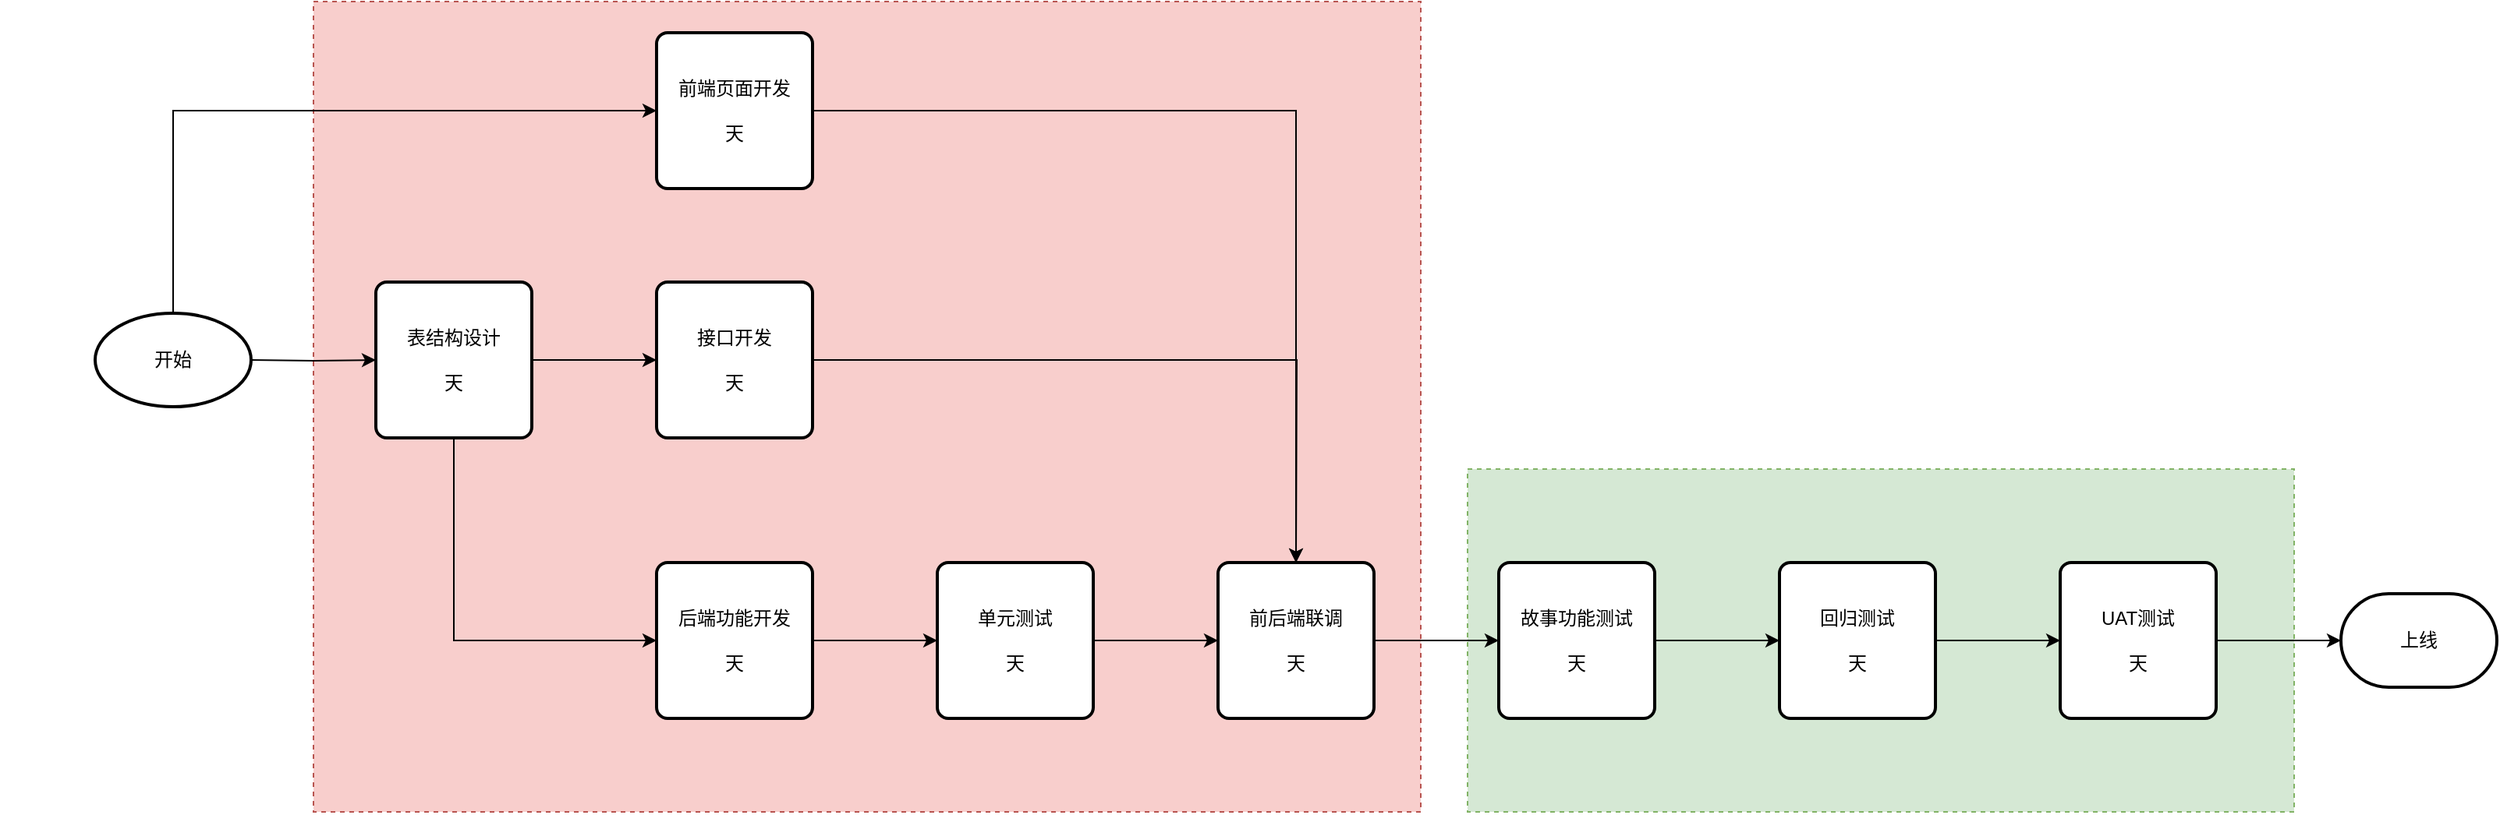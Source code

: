 <mxfile version="12.7.2" type="github" pages="6">
  <diagram id="vi_ECuAuSyeIwbxBarB6" name="图像中台模板">
    <mxGraphModel dx="1328" dy="568" grid="1" gridSize="10" guides="1" tooltips="1" connect="1" arrows="1" fold="1" page="1" pageScale="1" pageWidth="850" pageHeight="1100" math="0" shadow="0">
      <root>
        <mxCell id="0" />
        <mxCell id="1" parent="0" />
        <mxCell id="mSEuSrlhZHySXVAviKyT-46" value="" style="rounded=0;whiteSpace=wrap;html=1;dashed=1;fillColor=#d5e8d4;strokeColor=#82b366;" parent="1" vertex="1">
          <mxGeometry x="990" y="540" width="530" height="220" as="geometry" />
        </mxCell>
        <mxCell id="mSEuSrlhZHySXVAviKyT-45" value="" style="rounded=0;whiteSpace=wrap;html=1;dashed=1;fillColor=#f8cecc;strokeColor=#b85450;" parent="1" vertex="1">
          <mxGeometry x="250" y="240" width="710" height="520" as="geometry" />
        </mxCell>
        <mxCell id="mSEuSrlhZHySXVAviKyT-9" value="" style="edgeStyle=orthogonalEdgeStyle;rounded=0;orthogonalLoop=1;jettySize=auto;html=1;" parent="1" target="mSEuSrlhZHySXVAviKyT-8" edge="1">
          <mxGeometry relative="1" as="geometry">
            <mxPoint x="210" y="470" as="sourcePoint" />
          </mxGeometry>
        </mxCell>
        <mxCell id="mSEuSrlhZHySXVAviKyT-16" value="" style="edgeStyle=orthogonalEdgeStyle;rounded=0;orthogonalLoop=1;jettySize=auto;html=1;entryX=0;entryY=0.5;entryDx=0;entryDy=0;" parent="1" target="mSEuSrlhZHySXVAviKyT-14" edge="1">
          <mxGeometry relative="1" as="geometry">
            <mxPoint x="160" y="440" as="sourcePoint" />
            <mxPoint x="160" y="360" as="targetPoint" />
            <Array as="points">
              <mxPoint x="160" y="310" />
            </Array>
          </mxGeometry>
        </mxCell>
        <mxCell id="mSEuSrlhZHySXVAviKyT-11" value="" style="edgeStyle=orthogonalEdgeStyle;rounded=0;orthogonalLoop=1;jettySize=auto;html=1;" parent="1" source="mSEuSrlhZHySXVAviKyT-8" target="mSEuSrlhZHySXVAviKyT-10" edge="1">
          <mxGeometry relative="1" as="geometry" />
        </mxCell>
        <mxCell id="mSEuSrlhZHySXVAviKyT-20" value="" style="edgeStyle=orthogonalEdgeStyle;rounded=0;orthogonalLoop=1;jettySize=auto;html=1;entryX=0;entryY=0.5;entryDx=0;entryDy=0;" parent="1" source="mSEuSrlhZHySXVAviKyT-8" target="mSEuSrlhZHySXVAviKyT-17" edge="1">
          <mxGeometry relative="1" as="geometry">
            <mxPoint x="340" y="600" as="targetPoint" />
            <Array as="points">
              <mxPoint x="340" y="650" />
            </Array>
          </mxGeometry>
        </mxCell>
        <mxCell id="mSEuSrlhZHySXVAviKyT-8" value="表结构设计&lt;br&gt;&lt;br&gt;天" style="rounded=1;whiteSpace=wrap;html=1;absoluteArcSize=1;arcSize=14;strokeWidth=2;" parent="1" vertex="1">
          <mxGeometry x="290" y="420" width="100" height="100" as="geometry" />
        </mxCell>
        <mxCell id="mSEuSrlhZHySXVAviKyT-28" value="" style="edgeStyle=orthogonalEdgeStyle;rounded=0;orthogonalLoop=1;jettySize=auto;html=1;" parent="1" source="mSEuSrlhZHySXVAviKyT-10" edge="1">
          <mxGeometry relative="1" as="geometry">
            <mxPoint x="880" y="600" as="targetPoint" />
          </mxGeometry>
        </mxCell>
        <mxCell id="mSEuSrlhZHySXVAviKyT-10" value="接口开发&lt;br&gt;&lt;br&gt;天" style="rounded=1;whiteSpace=wrap;html=1;absoluteArcSize=1;arcSize=14;strokeWidth=2;" parent="1" vertex="1">
          <mxGeometry x="470" y="420" width="100" height="100" as="geometry" />
        </mxCell>
        <mxCell id="mSEuSrlhZHySXVAviKyT-22" value="" style="edgeStyle=orthogonalEdgeStyle;rounded=0;orthogonalLoop=1;jettySize=auto;html=1;" parent="1" source="mSEuSrlhZHySXVAviKyT-17" target="mSEuSrlhZHySXVAviKyT-21" edge="1">
          <mxGeometry relative="1" as="geometry" />
        </mxCell>
        <mxCell id="mSEuSrlhZHySXVAviKyT-17" value="后端功能开发&lt;br&gt;&lt;br&gt;天" style="rounded=1;whiteSpace=wrap;html=1;absoluteArcSize=1;arcSize=14;strokeWidth=2;" parent="1" vertex="1">
          <mxGeometry x="470" y="600" width="100" height="100" as="geometry" />
        </mxCell>
        <mxCell id="mSEuSrlhZHySXVAviKyT-24" value="" style="edgeStyle=orthogonalEdgeStyle;rounded=0;orthogonalLoop=1;jettySize=auto;html=1;" parent="1" source="mSEuSrlhZHySXVAviKyT-21" target="mSEuSrlhZHySXVAviKyT-23" edge="1">
          <mxGeometry relative="1" as="geometry" />
        </mxCell>
        <mxCell id="mSEuSrlhZHySXVAviKyT-21" value="单元测试&lt;br&gt;&lt;br&gt;天" style="rounded=1;whiteSpace=wrap;html=1;absoluteArcSize=1;arcSize=14;strokeWidth=2;" parent="1" vertex="1">
          <mxGeometry x="650" y="600" width="100" height="100" as="geometry" />
        </mxCell>
        <mxCell id="mSEuSrlhZHySXVAviKyT-32" value="" style="edgeStyle=orthogonalEdgeStyle;rounded=0;orthogonalLoop=1;jettySize=auto;html=1;" parent="1" source="mSEuSrlhZHySXVAviKyT-23" target="mSEuSrlhZHySXVAviKyT-31" edge="1">
          <mxGeometry relative="1" as="geometry" />
        </mxCell>
        <mxCell id="mSEuSrlhZHySXVAviKyT-23" value="前后端联调&lt;br&gt;&lt;br&gt;天" style="rounded=1;whiteSpace=wrap;html=1;absoluteArcSize=1;arcSize=14;strokeWidth=2;" parent="1" vertex="1">
          <mxGeometry x="830" y="600" width="100" height="100" as="geometry" />
        </mxCell>
        <mxCell id="mSEuSrlhZHySXVAviKyT-34" value="" style="edgeStyle=orthogonalEdgeStyle;rounded=0;orthogonalLoop=1;jettySize=auto;html=1;" parent="1" source="mSEuSrlhZHySXVAviKyT-31" target="mSEuSrlhZHySXVAviKyT-33" edge="1">
          <mxGeometry relative="1" as="geometry" />
        </mxCell>
        <mxCell id="mSEuSrlhZHySXVAviKyT-31" value="故事功能测试&lt;br&gt;&lt;br&gt;天" style="rounded=1;whiteSpace=wrap;html=1;absoluteArcSize=1;arcSize=14;strokeWidth=2;" parent="1" vertex="1">
          <mxGeometry x="1010" y="600" width="100" height="100" as="geometry" />
        </mxCell>
        <mxCell id="mSEuSrlhZHySXVAviKyT-36" value="" style="edgeStyle=orthogonalEdgeStyle;rounded=0;orthogonalLoop=1;jettySize=auto;html=1;" parent="1" source="mSEuSrlhZHySXVAviKyT-33" target="mSEuSrlhZHySXVAviKyT-35" edge="1">
          <mxGeometry relative="1" as="geometry" />
        </mxCell>
        <mxCell id="mSEuSrlhZHySXVAviKyT-33" value="回归测试&lt;br&gt;&lt;br&gt;天" style="rounded=1;whiteSpace=wrap;html=1;absoluteArcSize=1;arcSize=14;strokeWidth=2;" parent="1" vertex="1">
          <mxGeometry x="1190" y="600" width="100" height="100" as="geometry" />
        </mxCell>
        <mxCell id="mSEuSrlhZHySXVAviKyT-38" value="" style="edgeStyle=orthogonalEdgeStyle;rounded=0;orthogonalLoop=1;jettySize=auto;html=1;" parent="1" source="mSEuSrlhZHySXVAviKyT-35" edge="1">
          <mxGeometry relative="1" as="geometry">
            <mxPoint x="1550" y="650" as="targetPoint" />
          </mxGeometry>
        </mxCell>
        <mxCell id="mSEuSrlhZHySXVAviKyT-35" value="UAT测试&lt;br&gt;&lt;br&gt;天" style="rounded=1;whiteSpace=wrap;html=1;absoluteArcSize=1;arcSize=14;strokeWidth=2;" parent="1" vertex="1">
          <mxGeometry x="1370" y="600" width="100" height="100" as="geometry" />
        </mxCell>
        <mxCell id="mSEuSrlhZHySXVAviKyT-30" value="" style="edgeStyle=orthogonalEdgeStyle;rounded=0;orthogonalLoop=1;jettySize=auto;html=1;entryX=0.5;entryY=0;entryDx=0;entryDy=0;" parent="1" source="mSEuSrlhZHySXVAviKyT-14" target="mSEuSrlhZHySXVAviKyT-23" edge="1">
          <mxGeometry relative="1" as="geometry">
            <mxPoint x="470" y="310" as="targetPoint" />
          </mxGeometry>
        </mxCell>
        <mxCell id="mSEuSrlhZHySXVAviKyT-14" value="前端页面开发&lt;br&gt;&lt;br&gt;天" style="rounded=1;whiteSpace=wrap;html=1;absoluteArcSize=1;arcSize=14;strokeWidth=2;" parent="1" vertex="1">
          <mxGeometry x="470" y="260" width="100" height="100" as="geometry" />
        </mxCell>
        <mxCell id="mSEuSrlhZHySXVAviKyT-40" value="上线" style="strokeWidth=2;html=1;shape=mxgraph.flowchart.terminator;whiteSpace=wrap;" parent="1" vertex="1">
          <mxGeometry x="1550" y="620" width="100" height="60" as="geometry" />
        </mxCell>
        <mxCell id="mSEuSrlhZHySXVAviKyT-41" value="" style="strokeWidth=2;html=1;shape=mxgraph.flowchart.start_1;whiteSpace=wrap;opacity=0;" parent="1" vertex="1">
          <mxGeometry x="110" y="440" width="100" height="60" as="geometry" />
        </mxCell>
        <mxCell id="mSEuSrlhZHySXVAviKyT-42" value="" style="strokeWidth=2;html=1;shape=mxgraph.flowchart.start_1;whiteSpace=wrap;opacity=0;" parent="1" vertex="1">
          <mxGeometry x="50" y="700" width="100" height="60" as="geometry" />
        </mxCell>
        <mxCell id="mSEuSrlhZHySXVAviKyT-44" value="开始" style="strokeWidth=2;html=1;shape=mxgraph.flowchart.start_1;whiteSpace=wrap;" parent="1" vertex="1">
          <mxGeometry x="110" y="440" width="100" height="60" as="geometry" />
        </mxCell>
      </root>
    </mxGraphModel>
  </diagram>
  <diagram name="图像中台S8-关键路径" id="uw1MnFV3_wU8nCQIJe8Z">
    
    <mxGraphModel dx="1365" dy="568" grid="1" gridSize="10" guides="1" tooltips="1" connect="1" arrows="1" fold="1" page="1" pageScale="1" pageWidth="850" pageHeight="1100" math="0" shadow="0">
      
      <root>
        
        <mxCell id="7rw-223DVK3YXrerc9ex-0" />
        
        <mxCell id="7rw-223DVK3YXrerc9ex-1" parent="7rw-223DVK3YXrerc9ex-0" />
        
        <mxCell id="9tAzf9OihTmDscc2uQjQ-3" value="" style="rounded=0;whiteSpace=wrap;html=1;" vertex="1" parent="7rw-223DVK3YXrerc9ex-1">
          
          <mxGeometry x="280" y="1110" width="560" height="230" as="geometry" />
          
        </mxCell>
        
        <mxCell id="9tAzf9OihTmDscc2uQjQ-2" value="" style="rounded=0;whiteSpace=wrap;html=1;" vertex="1" parent="7rw-223DVK3YXrerc9ex-1">
          
          <mxGeometry x="995" y="1110" width="485" height="160" as="geometry" />
          
        </mxCell>
        
        <mxCell id="7rw-223DVK3YXrerc9ex-2" value="" style="rounded=0;whiteSpace=wrap;html=1;dashed=1;fillColor=#d5e8d4;strokeColor=#82b366;" vertex="1" parent="7rw-223DVK3YXrerc9ex-1">
          
          <mxGeometry x="990" y="360" width="550" height="330" as="geometry" />
          
        </mxCell>
        
        <mxCell id="7rw-223DVK3YXrerc9ex-3" value="" style="rounded=0;whiteSpace=wrap;html=1;dashed=1;fillColor=#f8cecc;strokeColor=#b85450;" vertex="1" parent="7rw-223DVK3YXrerc9ex-1">
          
          <mxGeometry x="290" y="270" width="650" height="450" as="geometry" />
          
        </mxCell>
        
        <mxCell id="7rw-223DVK3YXrerc9ex-4" value="" style="edgeStyle=orthogonalEdgeStyle;rounded=0;orthogonalLoop=1;jettySize=auto;html=1;" edge="1" parent="7rw-223DVK3YXrerc9ex-1" target="7rw-223DVK3YXrerc9ex-12">
          
          <mxGeometry relative="1" as="geometry">
            
            <mxPoint x="210" y="470" as="sourcePoint" />
            
            <mxPoint x="300" y="470" as="targetPoint" />
            
          </mxGeometry>
          
        </mxCell>
        
        <mxCell id="7rw-223DVK3YXrerc9ex-5" value="" style="edgeStyle=orthogonalEdgeStyle;rounded=0;orthogonalLoop=1;jettySize=auto;html=1;entryX=0;entryY=0.5;entryDx=0;entryDy=0;" edge="1" parent="7rw-223DVK3YXrerc9ex-1" target="7rw-223DVK3YXrerc9ex-24">
          
          <mxGeometry relative="1" as="geometry">
            
            <mxPoint x="160" y="440" as="sourcePoint" />
            
            <mxPoint x="160" y="360" as="targetPoint" />
            
            <Array as="points">
              
              <mxPoint x="160" y="330" />
              
            </Array>
            
          </mxGeometry>
          
        </mxCell>
        
        <mxCell id="7rw-223DVK3YXrerc9ex-12" value="后端接口功能开发&lt;br&gt;建军&lt;br&gt;&lt;br&gt;8.5 天" style="rounded=1;whiteSpace=wrap;html=1;absoluteArcSize=1;arcSize=14;strokeWidth=2;" vertex="1" parent="7rw-223DVK3YXrerc9ex-1">
          
          <mxGeometry x="430" y="420" width="140" height="100" as="geometry" />
          
        </mxCell>
        
        <mxCell id="7rw-223DVK3YXrerc9ex-13" value="" style="edgeStyle=orthogonalEdgeStyle;rounded=0;orthogonalLoop=1;jettySize=auto;html=1;exitX=1;exitY=0.5;exitDx=0;exitDy=0;" edge="1" parent="7rw-223DVK3YXrerc9ex-1" source="7rw-223DVK3YXrerc9ex-12" target="7rw-223DVK3YXrerc9ex-16">
          
          <mxGeometry relative="1" as="geometry">
            
            <mxPoint x="750" y="650" as="sourcePoint" />
            
          </mxGeometry>
          
        </mxCell>
        
        <mxCell id="7rw-223DVK3YXrerc9ex-15" value="" style="edgeStyle=orthogonalEdgeStyle;rounded=0;orthogonalLoop=1;jettySize=auto;html=1;" edge="1" parent="7rw-223DVK3YXrerc9ex-1" source="7rw-223DVK3YXrerc9ex-16" target="7rw-223DVK3YXrerc9ex-18">
          
          <mxGeometry relative="1" as="geometry" />
          
        </mxCell>
        
        <mxCell id="7rw-223DVK3YXrerc9ex-16" value="前后端联调&lt;br&gt;&lt;br&gt;1 天" style="rounded=1;whiteSpace=wrap;html=1;absoluteArcSize=1;arcSize=14;strokeWidth=2;" vertex="1" parent="7rw-223DVK3YXrerc9ex-1">
          
          <mxGeometry x="750" y="420" width="100" height="100" as="geometry" />
          
        </mxCell>
        
        <mxCell id="9tAzf9OihTmDscc2uQjQ-10" value="" style="edgeStyle=orthogonalEdgeStyle;rounded=0;orthogonalLoop=1;jettySize=auto;html=1;" edge="1" parent="7rw-223DVK3YXrerc9ex-1" source="7rw-223DVK3YXrerc9ex-18" target="9tAzf9OihTmDscc2uQjQ-9">
          
          <mxGeometry relative="1" as="geometry" />
          
        </mxCell>
        
        <mxCell id="7rw-223DVK3YXrerc9ex-18" value="最后一个故事功能测试&lt;br&gt;&lt;br&gt;1 天" style="rounded=1;whiteSpace=wrap;html=1;absoluteArcSize=1;arcSize=14;strokeWidth=2;" vertex="1" parent="7rw-223DVK3YXrerc9ex-1">
          
          <mxGeometry x="1030" y="420" width="100" height="100" as="geometry" />
          
        </mxCell>
        
        <mxCell id="9tAzf9OihTmDscc2uQjQ-14" value="" style="edgeStyle=orthogonalEdgeStyle;rounded=0;orthogonalLoop=1;jettySize=auto;html=1;" edge="1" parent="7rw-223DVK3YXrerc9ex-1" source="9tAzf9OihTmDscc2uQjQ-9">
          
          <mxGeometry relative="1" as="geometry">
            
            <mxPoint x="1390" y="470" as="targetPoint" />
            
          </mxGeometry>
          
        </mxCell>
        
        <mxCell id="9tAzf9OihTmDscc2uQjQ-9" value="回归 测试&lt;br&gt;2 天" style="rounded=1;whiteSpace=wrap;html=1;absoluteArcSize=1;arcSize=14;strokeWidth=2;" vertex="1" parent="7rw-223DVK3YXrerc9ex-1">
          
          <mxGeometry x="1210" y="420" width="100" height="100" as="geometry" />
          
        </mxCell>
        
        <mxCell id="7rw-223DVK3YXrerc9ex-20" value="全量回归测试（S8）&lt;br&gt;&lt;br&gt;5 天" style="rounded=1;whiteSpace=wrap;html=1;absoluteArcSize=1;arcSize=14;strokeWidth=2;" vertex="1" parent="7rw-223DVK3YXrerc9ex-1">
          
          <mxGeometry x="1570" y="530" width="100" height="100" as="geometry" />
          
        </mxCell>
        
        <mxCell id="7rw-223DVK3YXrerc9ex-23" value="" style="edgeStyle=orthogonalEdgeStyle;rounded=0;orthogonalLoop=1;jettySize=auto;html=1;entryX=0.5;entryY=0;entryDx=0;entryDy=0;" edge="1" parent="7rw-223DVK3YXrerc9ex-1" source="7rw-223DVK3YXrerc9ex-24" target="7rw-223DVK3YXrerc9ex-16">
          
          <mxGeometry relative="1" as="geometry">
            
            <mxPoint x="470" y="310" as="targetPoint" />
            
          </mxGeometry>
          
        </mxCell>
        
        <mxCell id="7rw-223DVK3YXrerc9ex-24" value="前端页面开发&lt;br&gt;永洁&lt;br&gt;&lt;br&gt;7 天" style="rounded=1;whiteSpace=wrap;html=1;absoluteArcSize=1;arcSize=14;strokeWidth=2;" vertex="1" parent="7rw-223DVK3YXrerc9ex-1">
          
          <mxGeometry x="420" y="280" width="150" height="100" as="geometry" />
          
        </mxCell>
        
        <mxCell id="7rw-223DVK3YXrerc9ex-25" value="S8上线&lt;br&gt;01/08&amp;nbsp;" style="strokeWidth=2;html=1;shape=mxgraph.flowchart.terminator;whiteSpace=wrap;" vertex="1" parent="7rw-223DVK3YXrerc9ex-1">
          
          <mxGeometry x="1570" y="440" width="100" height="60" as="geometry" />
          
        </mxCell>
        
        <mxCell id="7rw-223DVK3YXrerc9ex-26" value="" style="strokeWidth=2;html=1;shape=mxgraph.flowchart.start_1;whiteSpace=wrap;opacity=0;" vertex="1" parent="7rw-223DVK3YXrerc9ex-1">
          
          <mxGeometry x="110" y="440" width="100" height="60" as="geometry" />
          
        </mxCell>
        
        <mxCell id="7rw-223DVK3YXrerc9ex-27" value="" style="strokeWidth=2;html=1;shape=mxgraph.flowchart.start_1;whiteSpace=wrap;opacity=0;" vertex="1" parent="7rw-223DVK3YXrerc9ex-1">
          
          <mxGeometry x="50" y="700" width="100" height="60" as="geometry" />
          
        </mxCell>
        
        <mxCell id="7rw-223DVK3YXrerc9ex-28" value="开始" style="strokeWidth=2;html=1;shape=mxgraph.flowchart.start_1;whiteSpace=wrap;" vertex="1" parent="7rw-223DVK3YXrerc9ex-1">
          
          <mxGeometry x="110" y="440" width="100" height="60" as="geometry" />
          
        </mxCell>
        
        <mxCell id="UI6YtR78x3rQ6e3N98uO-0" value="性能测试&lt;br&gt;&lt;br&gt;这一次先不需要" style="rounded=1;whiteSpace=wrap;html=1;absoluteArcSize=1;arcSize=14;strokeWidth=2;" vertex="1" parent="7rw-223DVK3YXrerc9ex-1">
          
          <mxGeometry x="1360" y="1440" width="100" height="100" as="geometry" />
          
        </mxCell>
        
        <mxCell id="UI6YtR78x3rQ6e3N98uO-2" value="安全测试&lt;br&gt;&lt;br&gt;定期" style="rounded=1;whiteSpace=wrap;html=1;absoluteArcSize=1;arcSize=14;strokeWidth=2;" vertex="1" parent="7rw-223DVK3YXrerc9ex-1">
          
          <mxGeometry x="1350" y="1300" width="100" height="100" as="geometry" />
          
        </mxCell>
        
        <mxCell id="UI6YtR78x3rQ6e3N98uO-6" value="单元测试&lt;br&gt;&lt;br&gt;1.5 天" style="rounded=1;whiteSpace=wrap;html=1;absoluteArcSize=1;arcSize=14;strokeWidth=2;" vertex="1" parent="7rw-223DVK3YXrerc9ex-1">
          
          <mxGeometry x="1030" y="550" width="100" height="100" as="geometry" />
          
        </mxCell>
        
        <mxCell id="UI6YtR78x3rQ6e3N98uO-7" value="接口管理&lt;br&gt;建军&lt;br&gt;&lt;br&gt;4 天" style="rounded=1;whiteSpace=wrap;html=1;absoluteArcSize=1;arcSize=14;strokeWidth=2;" vertex="1" parent="7rw-223DVK3YXrerc9ex-1">
          
          <mxGeometry x="330" y="1190" width="120" height="100" as="geometry" />
          
        </mxCell>
        
        <mxCell id="UI6YtR78x3rQ6e3N98uO-10" value="人工审核无法匹配SKU&lt;br&gt;建军&lt;br&gt;&lt;br&gt;1.5 天" style="rounded=1;whiteSpace=wrap;html=1;absoluteArcSize=1;arcSize=14;strokeWidth=2;" vertex="1" parent="7rw-223DVK3YXrerc9ex-1">
          
          <mxGeometry x="490" y="1190" width="140" height="100" as="geometry" />
          
        </mxCell>
        
        <mxCell id="UI6YtR78x3rQ6e3N98uO-11" value="异常照片查看和权限&lt;br&gt;建军&lt;br&gt;&lt;br&gt;3 天" style="rounded=1;whiteSpace=wrap;html=1;absoluteArcSize=1;arcSize=14;strokeWidth=2;" vertex="1" parent="7rw-223DVK3YXrerc9ex-1">
          
          <mxGeometry x="670" y="1190" width="120" height="100" as="geometry" />
          
        </mxCell>
        
        <mxCell id="9tAzf9OihTmDscc2uQjQ-0" value="页面回归测试，范围&lt;br&gt;&lt;br&gt;每次都要人工审核，结果列表，批量导出&lt;br&gt;这一次的回归：创建竞品，侧边栏" style="rounded=1;whiteSpace=wrap;html=1;absoluteArcSize=1;arcSize=14;strokeWidth=2;" vertex="1" parent="7rw-223DVK3YXrerc9ex-1">
          
          <mxGeometry x="1020" y="1150" width="255" height="100" as="geometry" />
          
        </mxCell>
        
        <mxCell id="9tAzf9OihTmDscc2uQjQ-1" value="接口回归测试，范围&lt;br&gt;&lt;br&gt;大数据湖输出接口（已有3个，新增2个）&lt;br&gt;品览三合一&lt;br&gt;&lt;br&gt;接口字段，code码" style="rounded=1;whiteSpace=wrap;html=1;absoluteArcSize=1;arcSize=14;strokeWidth=2;" vertex="1" parent="7rw-223DVK3YXrerc9ex-1">
          
          <mxGeometry x="1020" y="1300" width="260" height="100" as="geometry" />
          
        </mxCell>
        
        <mxCell id="9tAzf9OihTmDscc2uQjQ-4" value="回归测试" style="text;html=1;strokeColor=none;fillColor=none;align=center;verticalAlign=middle;whiteSpace=wrap;rounded=0;" vertex="1" parent="7rw-223DVK3YXrerc9ex-1">
          
          <mxGeometry x="1010" y="1120" width="80" height="20" as="geometry" />
          
        </mxCell>
        
        <mxCell id="9tAzf9OihTmDscc2uQjQ-5" value="开发" style="text;html=1;strokeColor=none;fillColor=none;align=center;verticalAlign=middle;whiteSpace=wrap;rounded=0;" vertex="1" parent="7rw-223DVK3YXrerc9ex-1">
          
          <mxGeometry x="288" y="1130" width="80" height="20" as="geometry" />
          
        </mxCell>
        
        <mxCell id="9tAzf9OihTmDscc2uQjQ-6" value="数据测试，场景&lt;br&gt;&lt;br&gt;本品主数据，竞品主数据&lt;br&gt;有SKU，无SKU&lt;br&gt;品览三合一返回值&lt;br&gt;批量导出SKU（尤其），生动化" style="rounded=1;whiteSpace=wrap;html=1;absoluteArcSize=1;arcSize=14;strokeWidth=2;" vertex="1" parent="7rw-223DVK3YXrerc9ex-1">
          
          <mxGeometry x="1030" y="1420" width="270" height="110" as="geometry" />
          
        </mxCell>
        
        <mxCell id="9tAzf9OihTmDscc2uQjQ-15" value="" style="edgeStyle=orthogonalEdgeStyle;rounded=0;orthogonalLoop=1;jettySize=auto;html=1;" edge="1" parent="7rw-223DVK3YXrerc9ex-1" source="9tAzf9OihTmDscc2uQjQ-12" target="7rw-223DVK3YXrerc9ex-25">
          
          <mxGeometry relative="1" as="geometry" />
          
        </mxCell>
        
        <mxCell id="9tAzf9OihTmDscc2uQjQ-12" value="UAT 测试&lt;br&gt;测试，产品，业务&lt;br&gt;3 天" style="rounded=1;whiteSpace=wrap;html=1;absoluteArcSize=1;arcSize=14;strokeWidth=2;" vertex="1" parent="7rw-223DVK3YXrerc9ex-1">
          
          <mxGeometry x="1370" y="420" width="130" height="100" as="geometry" />
          
        </mxCell>
        
      </root>
      
    </mxGraphModel>
    
  </diagram>
  <diagram name="Copy of 图像中台S8-关键路径" id="TBVHi4z6zHGornp1RZuq">
    
    <mxGraphModel dx="1408" dy="748" grid="1" gridSize="10" guides="1" tooltips="1" connect="1" arrows="1" fold="1" page="1" pageScale="1" pageWidth="850" pageHeight="1100" math="0" shadow="0">
      
      <root>
        
        <mxCell id="4BLYjrkcPoJAttSHQsbW-0" />
        
        <mxCell id="4BLYjrkcPoJAttSHQsbW-1" parent="4BLYjrkcPoJAttSHQsbW-0" />
        
        <mxCell id="4BLYjrkcPoJAttSHQsbW-2" value="" style="rounded=0;whiteSpace=wrap;html=1;" parent="4BLYjrkcPoJAttSHQsbW-1" vertex="1">
          
          <mxGeometry x="320" y="770" width="560" height="230" as="geometry" />
          
        </mxCell>
        
        <mxCell id="4BLYjrkcPoJAttSHQsbW-3" value="" style="rounded=0;whiteSpace=wrap;html=1;" parent="4BLYjrkcPoJAttSHQsbW-1" vertex="1">
          
          <mxGeometry x="1035" y="770" width="485" height="160" as="geometry" />
          
        </mxCell>
        
        <mxCell id="4BLYjrkcPoJAttSHQsbW-4" value="" style="rounded=0;whiteSpace=wrap;html=1;dashed=1;fillColor=#d5e8d4;strokeColor=#82b366;" parent="4BLYjrkcPoJAttSHQsbW-1" vertex="1">
          
          <mxGeometry x="860" y="380" width="540" height="320" as="geometry" />
          
        </mxCell>
        
        <mxCell id="4BLYjrkcPoJAttSHQsbW-5" value="" style="rounded=0;whiteSpace=wrap;html=1;dashed=1;fillColor=#f8cecc;strokeColor=#b85450;" parent="4BLYjrkcPoJAttSHQsbW-1" vertex="1">
          
          <mxGeometry x="320" y="380" width="490" height="320" as="geometry" />
          
        </mxCell>
        
        <mxCell id="4BLYjrkcPoJAttSHQsbW-6" value="" style="edgeStyle=orthogonalEdgeStyle;rounded=0;orthogonalLoop=1;jettySize=auto;html=1;" parent="4BLYjrkcPoJAttSHQsbW-1" target="4BLYjrkcPoJAttSHQsbW-8" edge="1">
          
          <mxGeometry relative="1" as="geometry">
            
            <mxPoint x="210" y="470" as="sourcePoint" />
            
            <mxPoint x="300" y="470" as="targetPoint" />
            
          </mxGeometry>
          
        </mxCell>
        
        <mxCell id="4BLYjrkcPoJAttSHQsbW-7" value="" style="edgeStyle=orthogonalEdgeStyle;rounded=0;orthogonalLoop=1;jettySize=auto;html=1;entryX=0;entryY=0.5;entryDx=0;entryDy=0;exitX=1;exitY=0.5;exitDx=0;exitDy=0;exitPerimeter=0;" parent="4BLYjrkcPoJAttSHQsbW-1" source="4BLYjrkcPoJAttSHQsbW-22" target="4BLYjrkcPoJAttSHQsbW-18" edge="1">
          
          <mxGeometry relative="1" as="geometry">
            
            <mxPoint x="160" y="440" as="sourcePoint" />
            
            <mxPoint x="160" y="360" as="targetPoint" />
            
            <Array as="points">
              
              <mxPoint x="370" y="470" />
              
              <mxPoint x="370" y="610" />
              
            </Array>
            
          </mxGeometry>
          
        </mxCell>
        
        <mxCell id="4BLYjrkcPoJAttSHQsbW-8" value="后端接口功能开发&lt;br&gt;建军&lt;br&gt;&lt;br&gt;12 天" style="rounded=1;whiteSpace=wrap;html=1;absoluteArcSize=1;arcSize=14;strokeWidth=2;" parent="4BLYjrkcPoJAttSHQsbW-1" vertex="1">
          
          <mxGeometry x="430" y="420" width="140" height="100" as="geometry" />
          
        </mxCell>
        
        <mxCell id="4BLYjrkcPoJAttSHQsbW-9" value="" style="edgeStyle=orthogonalEdgeStyle;rounded=0;orthogonalLoop=1;jettySize=auto;html=1;exitX=1;exitY=0.5;exitDx=0;exitDy=0;" parent="4BLYjrkcPoJAttSHQsbW-1" source="4BLYjrkcPoJAttSHQsbW-8" target="4BLYjrkcPoJAttSHQsbW-11" edge="1">
          
          <mxGeometry relative="1" as="geometry">
            
            <mxPoint x="750" y="650" as="sourcePoint" />
            
          </mxGeometry>
          
        </mxCell>
        
        <mxCell id="4BLYjrkcPoJAttSHQsbW-10" value="" style="edgeStyle=orthogonalEdgeStyle;rounded=0;orthogonalLoop=1;jettySize=auto;html=1;" parent="4BLYjrkcPoJAttSHQsbW-1" source="4BLYjrkcPoJAttSHQsbW-11" target="4BLYjrkcPoJAttSHQsbW-13" edge="1">
          
          <mxGeometry relative="1" as="geometry" />
          
        </mxCell>
        
        <mxCell id="4BLYjrkcPoJAttSHQsbW-11" value="前后端联调&lt;br&gt;&lt;br&gt;2 天" style="rounded=1;whiteSpace=wrap;html=1;absoluteArcSize=1;arcSize=14;strokeWidth=2;" parent="4BLYjrkcPoJAttSHQsbW-1" vertex="1">
          
          <mxGeometry x="680" y="420" width="100" height="100" as="geometry" />
          
        </mxCell>
        
        <mxCell id="4BLYjrkcPoJAttSHQsbW-12" value="" style="edgeStyle=orthogonalEdgeStyle;rounded=0;orthogonalLoop=1;jettySize=auto;html=1;" parent="4BLYjrkcPoJAttSHQsbW-1" source="4BLYjrkcPoJAttSHQsbW-13" target="4BLYjrkcPoJAttSHQsbW-15" edge="1">
          
          <mxGeometry relative="1" as="geometry" />
          
        </mxCell>
        
        <mxCell id="4BLYjrkcPoJAttSHQsbW-13" value="最后一个故事功能测试&lt;br&gt;&lt;br&gt;1 天" style="rounded=1;whiteSpace=wrap;html=1;absoluteArcSize=1;arcSize=14;strokeWidth=2;" parent="4BLYjrkcPoJAttSHQsbW-1" vertex="1">
          
          <mxGeometry x="900" y="420" width="100" height="100" as="geometry" />
          
        </mxCell>
        
        <mxCell id="4BLYjrkcPoJAttSHQsbW-14" value="" style="edgeStyle=orthogonalEdgeStyle;rounded=0;orthogonalLoop=1;jettySize=auto;html=1;" parent="4BLYjrkcPoJAttSHQsbW-1" source="4BLYjrkcPoJAttSHQsbW-15" edge="1">
          
          <mxGeometry relative="1" as="geometry">
            
            <mxPoint x="1260" y="470" as="targetPoint" />
            
          </mxGeometry>
          
        </mxCell>
        
        <mxCell id="4BLYjrkcPoJAttSHQsbW-15" value="S8集成测试&lt;br&gt;3 天" style="rounded=1;whiteSpace=wrap;html=1;absoluteArcSize=1;arcSize=14;strokeWidth=2;" parent="4BLYjrkcPoJAttSHQsbW-1" vertex="1">
          
          <mxGeometry x="1080" y="420" width="100" height="100" as="geometry" />
          
        </mxCell>
        
        <mxCell id="4BLYjrkcPoJAttSHQsbW-16" value="全量回归测试（S8）&lt;br&gt;&lt;br&gt;5 天" style="rounded=1;whiteSpace=wrap;html=1;absoluteArcSize=1;arcSize=14;strokeWidth=2;" parent="4BLYjrkcPoJAttSHQsbW-1" vertex="1">
          
          <mxGeometry x="1580" y="730" width="100" height="100" as="geometry" />
          
        </mxCell>
        
        <mxCell id="4BLYjrkcPoJAttSHQsbW-17" value="" style="edgeStyle=orthogonalEdgeStyle;rounded=0;orthogonalLoop=1;jettySize=auto;html=1;entryX=0;entryY=0.5;entryDx=0;entryDy=0;" parent="4BLYjrkcPoJAttSHQsbW-1" source="4BLYjrkcPoJAttSHQsbW-18" target="4BLYjrkcPoJAttSHQsbW-11" edge="1">
          
          <mxGeometry relative="1" as="geometry">
            
            <mxPoint x="470" y="310" as="targetPoint" />
            
            <Array as="points">
              
              <mxPoint x="620" y="610" />
              
              <mxPoint x="620" y="470" />
              
            </Array>
            
          </mxGeometry>
          
        </mxCell>
        
        <mxCell id="4BLYjrkcPoJAttSHQsbW-18" value="前端页面开发&lt;br&gt;永洁&lt;br&gt;&lt;br&gt;11.5 天" style="rounded=1;whiteSpace=wrap;html=1;absoluteArcSize=1;arcSize=14;strokeWidth=2;" parent="4BLYjrkcPoJAttSHQsbW-1" vertex="1">
          
          <mxGeometry x="425" y="560" width="150" height="100" as="geometry" />
          
        </mxCell>
        
        <mxCell id="4BLYjrkcPoJAttSHQsbW-19" value="S8上线&lt;br&gt;01/15&amp;nbsp;" style="strokeWidth=2;html=1;shape=mxgraph.flowchart.terminator;whiteSpace=wrap;" parent="4BLYjrkcPoJAttSHQsbW-1" vertex="1">
          
          <mxGeometry x="1430" y="440" width="100" height="60" as="geometry" />
          
        </mxCell>
        
        <mxCell id="4BLYjrkcPoJAttSHQsbW-20" value="" style="strokeWidth=2;html=1;shape=mxgraph.flowchart.start_1;whiteSpace=wrap;opacity=0;" parent="4BLYjrkcPoJAttSHQsbW-1" vertex="1">
          
          <mxGeometry x="150" y="440" width="100" height="60" as="geometry" />
          
        </mxCell>
        
        <mxCell id="4BLYjrkcPoJAttSHQsbW-21" value="" style="strokeWidth=2;html=1;shape=mxgraph.flowchart.start_1;whiteSpace=wrap;opacity=0;" parent="4BLYjrkcPoJAttSHQsbW-1" vertex="1">
          
          <mxGeometry x="50" y="700" width="100" height="60" as="geometry" />
          
        </mxCell>
        
        <mxCell id="4BLYjrkcPoJAttSHQsbW-22" value="开始" style="strokeWidth=2;html=1;shape=mxgraph.flowchart.start_1;whiteSpace=wrap;" parent="4BLYjrkcPoJAttSHQsbW-1" vertex="1">
          
          <mxGeometry x="200" y="440" width="100" height="60" as="geometry" />
          
        </mxCell>
        
        <mxCell id="4BLYjrkcPoJAttSHQsbW-23" value="性能测试&lt;br&gt;&lt;br&gt;这一次先不需要" style="rounded=1;whiteSpace=wrap;html=1;absoluteArcSize=1;arcSize=14;strokeWidth=2;" parent="4BLYjrkcPoJAttSHQsbW-1" vertex="1">
          
          <mxGeometry x="1400" y="1100" width="100" height="100" as="geometry" />
          
        </mxCell>
        
        <mxCell id="4BLYjrkcPoJAttSHQsbW-24" value="安全测试&lt;br&gt;&lt;br&gt;定期" style="rounded=1;whiteSpace=wrap;html=1;absoluteArcSize=1;arcSize=14;strokeWidth=2;" parent="4BLYjrkcPoJAttSHQsbW-1" vertex="1">
          
          <mxGeometry x="1390" y="960" width="100" height="100" as="geometry" />
          
        </mxCell>
        
        <mxCell id="4BLYjrkcPoJAttSHQsbW-25" value="单元测试&lt;br&gt;&lt;br&gt;1.5 天" style="rounded=1;whiteSpace=wrap;html=1;absoluteArcSize=1;arcSize=14;strokeWidth=2;" parent="4BLYjrkcPoJAttSHQsbW-1" vertex="1">
          
          <mxGeometry x="900" y="550" width="100" height="100" as="geometry" />
          
        </mxCell>
        
        <mxCell id="4BLYjrkcPoJAttSHQsbW-26" value="接口管理&lt;br&gt;建军&lt;br&gt;&lt;br&gt;4 天" style="rounded=1;whiteSpace=wrap;html=1;absoluteArcSize=1;arcSize=14;strokeWidth=2;" parent="4BLYjrkcPoJAttSHQsbW-1" vertex="1">
          
          <mxGeometry x="370" y="850" width="120" height="100" as="geometry" />
          
        </mxCell>
        
        <mxCell id="4BLYjrkcPoJAttSHQsbW-27" value="人工审核无法匹配SKU&lt;br&gt;建军&lt;br&gt;&lt;br&gt;1.5 天" style="rounded=1;whiteSpace=wrap;html=1;absoluteArcSize=1;arcSize=14;strokeWidth=2;" parent="4BLYjrkcPoJAttSHQsbW-1" vertex="1">
          
          <mxGeometry x="530" y="850" width="140" height="100" as="geometry" />
          
        </mxCell>
        
        <mxCell id="4BLYjrkcPoJAttSHQsbW-28" value="异常照片查看和权限&lt;br&gt;建军&lt;br&gt;&lt;br&gt;3 天" style="rounded=1;whiteSpace=wrap;html=1;absoluteArcSize=1;arcSize=14;strokeWidth=2;" parent="4BLYjrkcPoJAttSHQsbW-1" vertex="1">
          
          <mxGeometry x="710" y="850" width="120" height="100" as="geometry" />
          
        </mxCell>
        
        <mxCell id="4BLYjrkcPoJAttSHQsbW-29" value="S8集成测试范围&lt;br&gt;&lt;br&gt;人工审核（详情，列表）&lt;br&gt;结果（详情，列表）&lt;br&gt;批量导出&lt;br&gt;创建竞品，侧边栏&lt;br&gt;登陆&lt;br&gt;技术报表&lt;br&gt;接口开关" style="rounded=1;whiteSpace=wrap;html=1;absoluteArcSize=1;arcSize=14;strokeWidth=2;" parent="4BLYjrkcPoJAttSHQsbW-1" vertex="1">
          
          <mxGeometry x="1045" y="540" width="180" height="140" as="geometry" />
          
        </mxCell>
        
        <mxCell id="4BLYjrkcPoJAttSHQsbW-30" value="接口回归测试，范围&lt;br&gt;&lt;br&gt;大数据湖输出接口（已有3个，新增2个）&lt;br&gt;品览三合一&lt;br&gt;&lt;br&gt;接口字段，code码" style="rounded=1;whiteSpace=wrap;html=1;absoluteArcSize=1;arcSize=14;strokeWidth=2;" parent="4BLYjrkcPoJAttSHQsbW-1" vertex="1">
          
          <mxGeometry x="1060" y="960" width="260" height="100" as="geometry" />
          
        </mxCell>
        
        <mxCell id="4BLYjrkcPoJAttSHQsbW-31" value="回归测试" style="text;html=1;strokeColor=none;fillColor=none;align=center;verticalAlign=middle;whiteSpace=wrap;rounded=0;" parent="4BLYjrkcPoJAttSHQsbW-1" vertex="1">
          
          <mxGeometry x="1050" y="780" width="80" height="20" as="geometry" />
          
        </mxCell>
        
        <mxCell id="4BLYjrkcPoJAttSHQsbW-32" value="开发" style="text;html=1;strokeColor=none;fillColor=none;align=center;verticalAlign=middle;whiteSpace=wrap;rounded=0;" parent="4BLYjrkcPoJAttSHQsbW-1" vertex="1">
          
          <mxGeometry x="328" y="790" width="80" height="20" as="geometry" />
          
        </mxCell>
        
        <mxCell id="4BLYjrkcPoJAttSHQsbW-33" value="数据测试，场景&lt;br&gt;&lt;br&gt;本品主数据，竞品主数据&lt;br&gt;有SKU，无SKU&lt;br&gt;品览三合一返回值&lt;br&gt;批量导出SKU（尤其），生动化" style="rounded=1;whiteSpace=wrap;html=1;absoluteArcSize=1;arcSize=14;strokeWidth=2;" parent="4BLYjrkcPoJAttSHQsbW-1" vertex="1">
          
          <mxGeometry x="1070" y="1080" width="270" height="110" as="geometry" />
          
        </mxCell>
        
        <mxCell id="4BLYjrkcPoJAttSHQsbW-34" value="" style="edgeStyle=orthogonalEdgeStyle;rounded=0;orthogonalLoop=1;jettySize=auto;html=1;" parent="4BLYjrkcPoJAttSHQsbW-1" source="4BLYjrkcPoJAttSHQsbW-35" target="4BLYjrkcPoJAttSHQsbW-19" edge="1">
          
          <mxGeometry relative="1" as="geometry" />
          
        </mxCell>
        
        <mxCell id="4BLYjrkcPoJAttSHQsbW-35" value="UAT 测试&lt;br&gt;测试，产品，业务&lt;br&gt;3 天" style="rounded=1;whiteSpace=wrap;html=1;absoluteArcSize=1;arcSize=14;strokeWidth=2;" parent="4BLYjrkcPoJAttSHQsbW-1" vertex="1">
          
          <mxGeometry x="1240" y="420" width="130" height="100" as="geometry" />
          
        </mxCell>
        
        <mxCell id="BQqNFSNedZ1BPkakPyhP-0" value="Text" style="text;html=1;align=center;verticalAlign=middle;resizable=0;points=[];;autosize=1;" parent="4BLYjrkcPoJAttSHQsbW-1" vertex="1">
          
          <mxGeometry x="1193" y="297" width="40" height="20" as="geometry" />
          
        </mxCell>
        
      </root>
      
    </mxGraphModel>
    
  </diagram>
  <diagram name="图像中台S9-关键路径" id="IHmy6K09v-xSO7LyzWqX">
    
    <mxGraphModel dx="1088" dy="568" grid="1" gridSize="10" guides="1" tooltips="1" connect="1" arrows="1" fold="1" page="1" pageScale="1" pageWidth="850" pageHeight="1100" math="0" shadow="0">
      
      <root>
        
        <mxCell id="Nh8YSCy4u_y62_jqUAly-0" />
        
        <mxCell id="Nh8YSCy4u_y62_jqUAly-1" parent="Nh8YSCy4u_y62_jqUAly-0" />
        
        <mxCell id="Nh8YSCy4u_y62_jqUAly-4" value="" style="rounded=0;whiteSpace=wrap;html=1;dashed=1;fillColor=#d5e8d4;strokeColor=#82b366;" parent="Nh8YSCy4u_y62_jqUAly-1" vertex="1">
          
          <mxGeometry x="860" y="380" width="540" height="320" as="geometry" />
          
        </mxCell>
        
        <mxCell id="Nh8YSCy4u_y62_jqUAly-5" value="" style="rounded=0;whiteSpace=wrap;html=1;dashed=1;fillColor=#f8cecc;strokeColor=#b85450;" parent="Nh8YSCy4u_y62_jqUAly-1" vertex="1">
          
          <mxGeometry x="320" y="380" width="490" height="460" as="geometry" />
          
        </mxCell>
        
        <mxCell id="Nh8YSCy4u_y62_jqUAly-6" value="" style="edgeStyle=orthogonalEdgeStyle;rounded=0;orthogonalLoop=1;jettySize=auto;html=1;" parent="Nh8YSCy4u_y62_jqUAly-1" target="Nh8YSCy4u_y62_jqUAly-8" edge="1">
          
          <mxGeometry relative="1" as="geometry">
            
            <mxPoint x="210" y="470" as="sourcePoint" />
            
            <mxPoint x="300" y="470" as="targetPoint" />
            
          </mxGeometry>
          
        </mxCell>
        
        <mxCell id="Nh8YSCy4u_y62_jqUAly-7" value="" style="edgeStyle=orthogonalEdgeStyle;rounded=0;orthogonalLoop=1;jettySize=auto;html=1;entryX=0;entryY=0.5;entryDx=0;entryDy=0;exitX=1;exitY=0.5;exitDx=0;exitDy=0;exitPerimeter=0;" parent="Nh8YSCy4u_y62_jqUAly-1" source="Nh8YSCy4u_y62_jqUAly-22" target="Nh8YSCy4u_y62_jqUAly-18" edge="1">
          
          <mxGeometry relative="1" as="geometry">
            
            <mxPoint x="160" y="440" as="sourcePoint" />
            
            <mxPoint x="160" y="360" as="targetPoint" />
            
            <Array as="points">
              
              <mxPoint x="370" y="470" />
              
              <mxPoint x="370" y="610" />
              
            </Array>
            
          </mxGeometry>
          
        </mxCell>
        
        <mxCell id="Nh8YSCy4u_y62_jqUAly-8" value="后端开发&lt;br&gt;&lt;br&gt;5.5 天" style="rounded=1;whiteSpace=wrap;html=1;absoluteArcSize=1;arcSize=14;strokeWidth=2;" parent="Nh8YSCy4u_y62_jqUAly-1" vertex="1">
          
          <mxGeometry x="430" y="420" width="140" height="100" as="geometry" />
          
        </mxCell>
        
        <mxCell id="Nh8YSCy4u_y62_jqUAly-9" value="" style="edgeStyle=orthogonalEdgeStyle;rounded=0;orthogonalLoop=1;jettySize=auto;html=1;exitX=1;exitY=0.5;exitDx=0;exitDy=0;" parent="Nh8YSCy4u_y62_jqUAly-1" source="Nh8YSCy4u_y62_jqUAly-8" target="Nh8YSCy4u_y62_jqUAly-11" edge="1">
          
          <mxGeometry relative="1" as="geometry">
            
            <mxPoint x="750" y="650" as="sourcePoint" />
            
          </mxGeometry>
          
        </mxCell>
        
        <mxCell id="Nh8YSCy4u_y62_jqUAly-10" value="" style="edgeStyle=orthogonalEdgeStyle;rounded=0;orthogonalLoop=1;jettySize=auto;html=1;" parent="Nh8YSCy4u_y62_jqUAly-1" source="Nh8YSCy4u_y62_jqUAly-11" target="Nh8YSCy4u_y62_jqUAly-13" edge="1">
          
          <mxGeometry relative="1" as="geometry" />
          
        </mxCell>
        
        <mxCell id="Nh8YSCy4u_y62_jqUAly-11" value="前后端联调&lt;br&gt;&lt;br&gt;1 天" style="rounded=1;whiteSpace=wrap;html=1;absoluteArcSize=1;arcSize=14;strokeWidth=2;" parent="Nh8YSCy4u_y62_jqUAly-1" vertex="1">
          
          <mxGeometry x="680" y="420" width="100" height="100" as="geometry" />
          
        </mxCell>
        
        <mxCell id="Nh8YSCy4u_y62_jqUAly-12" value="" style="edgeStyle=orthogonalEdgeStyle;rounded=0;orthogonalLoop=1;jettySize=auto;html=1;" parent="Nh8YSCy4u_y62_jqUAly-1" source="Nh8YSCy4u_y62_jqUAly-13" target="Nh8YSCy4u_y62_jqUAly-15" edge="1">
          
          <mxGeometry relative="1" as="geometry" />
          
        </mxCell>
        
        <mxCell id="Nh8YSCy4u_y62_jqUAly-13" value="最后一个故事功能测试&lt;br&gt;&lt;br&gt;1 天" style="rounded=1;whiteSpace=wrap;html=1;absoluteArcSize=1;arcSize=14;strokeWidth=2;" parent="Nh8YSCy4u_y62_jqUAly-1" vertex="1">
          
          <mxGeometry x="900" y="420" width="100" height="100" as="geometry" />
          
        </mxCell>
        
        <mxCell id="Nh8YSCy4u_y62_jqUAly-14" value="" style="edgeStyle=orthogonalEdgeStyle;rounded=0;orthogonalLoop=1;jettySize=auto;html=1;" parent="Nh8YSCy4u_y62_jqUAly-1" source="Nh8YSCy4u_y62_jqUAly-15" edge="1">
          
          <mxGeometry relative="1" as="geometry">
            
            <mxPoint x="1260" y="470" as="targetPoint" />
            
          </mxGeometry>
          
        </mxCell>
        
        <mxCell id="Nh8YSCy4u_y62_jqUAly-15" value="S8集成测试&lt;br&gt;1 天" style="rounded=1;whiteSpace=wrap;html=1;absoluteArcSize=1;arcSize=14;strokeWidth=2;" parent="Nh8YSCy4u_y62_jqUAly-1" vertex="1">
          
          <mxGeometry x="1080" y="420" width="100" height="100" as="geometry" />
          
        </mxCell>
        
        <mxCell id="Nh8YSCy4u_y62_jqUAly-17" value="" style="edgeStyle=orthogonalEdgeStyle;rounded=0;orthogonalLoop=1;jettySize=auto;html=1;entryX=0;entryY=0.5;entryDx=0;entryDy=0;" parent="Nh8YSCy4u_y62_jqUAly-1" source="Nh8YSCy4u_y62_jqUAly-18" target="Nh8YSCy4u_y62_jqUAly-11" edge="1">
          
          <mxGeometry relative="1" as="geometry">
            
            <mxPoint x="470" y="310" as="targetPoint" />
            
            <Array as="points">
              
              <mxPoint x="620" y="610" />
              
              <mxPoint x="620" y="470" />
              
            </Array>
            
          </mxGeometry>
          
        </mxCell>
        
        <mxCell id="Nh8YSCy4u_y62_jqUAly-18" value="前端开发&lt;br&gt;5 天" style="rounded=1;whiteSpace=wrap;html=1;absoluteArcSize=1;arcSize=14;strokeWidth=2;" parent="Nh8YSCy4u_y62_jqUAly-1" vertex="1">
          
          <mxGeometry x="425" y="560" width="150" height="100" as="geometry" />
          
        </mxCell>
        
        <mxCell id="Nh8YSCy4u_y62_jqUAly-19" value="S9上线&lt;br&gt;02/12&amp;nbsp;" style="strokeWidth=2;html=1;shape=mxgraph.flowchart.terminator;whiteSpace=wrap;" parent="Nh8YSCy4u_y62_jqUAly-1" vertex="1">
          
          <mxGeometry x="1430" y="440" width="100" height="60" as="geometry" />
          
        </mxCell>
        
        <mxCell id="Nh8YSCy4u_y62_jqUAly-20" value="" style="strokeWidth=2;html=1;shape=mxgraph.flowchart.start_1;whiteSpace=wrap;opacity=0;" parent="Nh8YSCy4u_y62_jqUAly-1" vertex="1">
          
          <mxGeometry x="150" y="440" width="100" height="60" as="geometry" />
          
        </mxCell>
        
        <mxCell id="Nh8YSCy4u_y62_jqUAly-21" value="" style="strokeWidth=2;html=1;shape=mxgraph.flowchart.start_1;whiteSpace=wrap;opacity=0;" parent="Nh8YSCy4u_y62_jqUAly-1" vertex="1">
          
          <mxGeometry x="50" y="700" width="100" height="60" as="geometry" />
          
        </mxCell>
        
        <mxCell id="Nh8YSCy4u_y62_jqUAly-39" value="" style="edgeStyle=orthogonalEdgeStyle;rounded=0;orthogonalLoop=1;jettySize=auto;html=1;entryX=0;entryY=0.5;entryDx=0;entryDy=0;" parent="Nh8YSCy4u_y62_jqUAly-1" source="Nh8YSCy4u_y62_jqUAly-22" target="Nh8YSCy4u_y62_jqUAly-37" edge="1">
          
          <mxGeometry relative="1" as="geometry">
            
            <mxPoint x="250" y="580" as="targetPoint" />
            
            <Array as="points">
              
              <mxPoint x="370" y="470" />
              
              <mxPoint x="370" y="750" />
              
            </Array>
            
          </mxGeometry>
          
        </mxCell>
        
        <mxCell id="Nh8YSCy4u_y62_jqUAly-22" value="开始" style="strokeWidth=2;html=1;shape=mxgraph.flowchart.start_1;whiteSpace=wrap;" parent="Nh8YSCy4u_y62_jqUAly-1" vertex="1">
          
          <mxGeometry x="200" y="440" width="100" height="60" as="geometry" />
          
        </mxCell>
        
        <mxCell id="Nh8YSCy4u_y62_jqUAly-29" value="S9集成测试范围&lt;br&gt;&lt;br&gt;人工审核（详情，列表）&lt;br&gt;结果（详情，列表）&lt;br&gt;批量导出&lt;br&gt;本品管理，竞品管理" style="rounded=1;whiteSpace=wrap;html=1;absoluteArcSize=1;arcSize=14;strokeWidth=2;" parent="Nh8YSCy4u_y62_jqUAly-1" vertex="1">
          
          <mxGeometry x="1045" y="540" width="180" height="140" as="geometry" />
          
        </mxCell>
        
        <mxCell id="Nh8YSCy4u_y62_jqUAly-34" value="" style="edgeStyle=orthogonalEdgeStyle;rounded=0;orthogonalLoop=1;jettySize=auto;html=1;" parent="Nh8YSCy4u_y62_jqUAly-1" source="Nh8YSCy4u_y62_jqUAly-35" target="Nh8YSCy4u_y62_jqUAly-19" edge="1">
          
          <mxGeometry relative="1" as="geometry" />
          
        </mxCell>
        
        <mxCell id="Nh8YSCy4u_y62_jqUAly-35" value="UAT 测试&lt;br&gt;测试，产品&lt;br&gt;1 天" style="rounded=1;whiteSpace=wrap;html=1;absoluteArcSize=1;arcSize=14;strokeWidth=2;" parent="Nh8YSCy4u_y62_jqUAly-1" vertex="1">
          
          <mxGeometry x="1240" y="420" width="130" height="100" as="geometry" />
          
        </mxCell>
        
        <mxCell id="Nh8YSCy4u_y62_jqUAly-37" value="前端调研&lt;br&gt;&lt;br&gt;4 天" style="rounded=1;whiteSpace=wrap;html=1;absoluteArcSize=1;arcSize=14;strokeWidth=2;" parent="Nh8YSCy4u_y62_jqUAly-1" vertex="1">
          
          <mxGeometry x="425" y="700" width="150" height="100" as="geometry" />
          
        </mxCell>
        
      </root>
      
    </mxGraphModel>
    
  </diagram>
  <diagram name="图像中台S10-关键路径" id="ZOVvXyg_6TlabxcKM8Xw">
    <mxGraphModel dx="458" dy="592" grid="1" gridSize="10" guides="1" tooltips="1" connect="1" arrows="1" fold="1" page="1" pageScale="1" pageWidth="850" pageHeight="1100" math="0" shadow="0">
      <root>
        <mxCell id="ViEyEU2S0G6ttFKjN_TM-0" />
        <mxCell id="ViEyEU2S0G6ttFKjN_TM-1" parent="ViEyEU2S0G6ttFKjN_TM-0" />
        <mxCell id="ViEyEU2S0G6ttFKjN_TM-2" value="" style="rounded=0;whiteSpace=wrap;html=1;dashed=1;fillColor=#d5e8d4;strokeColor=#82b366;" parent="ViEyEU2S0G6ttFKjN_TM-1" vertex="1">
          <mxGeometry x="940" y="380" width="540" height="320" as="geometry" />
        </mxCell>
        <mxCell id="ViEyEU2S0G6ttFKjN_TM-3" value="" style="rounded=0;whiteSpace=wrap;html=1;dashed=1;fillColor=#f8cecc;strokeColor=#b85450;" parent="ViEyEU2S0G6ttFKjN_TM-1" vertex="1">
          <mxGeometry x="470" y="380" width="440" height="460" as="geometry" />
        </mxCell>
        <mxCell id="ViEyEU2S0G6ttFKjN_TM-4" value="" style="edgeStyle=orthogonalEdgeStyle;rounded=0;orthogonalLoop=1;jettySize=auto;html=1;" parent="ViEyEU2S0G6ttFKjN_TM-1" source="ViEyEU2S0G6ttFKjN_TM-20" target="ViEyEU2S0G6ttFKjN_TM-6" edge="1">
          <mxGeometry relative="1" as="geometry">
            <mxPoint x="330" y="470" as="sourcePoint" />
            <mxPoint x="420" y="470" as="targetPoint" />
          </mxGeometry>
        </mxCell>
        <mxCell id="ViEyEU2S0G6ttFKjN_TM-5" value="" style="edgeStyle=orthogonalEdgeStyle;rounded=0;orthogonalLoop=1;jettySize=auto;html=1;entryX=0;entryY=0.5;entryDx=0;entryDy=0;exitX=1;exitY=0.5;exitDx=0;exitDy=0;exitPerimeter=0;" parent="ViEyEU2S0G6ttFKjN_TM-1" source="ViEyEU2S0G6ttFKjN_TM-20" target="ViEyEU2S0G6ttFKjN_TM-15" edge="1">
          <mxGeometry relative="1" as="geometry">
            <mxPoint x="280" y="440" as="sourcePoint" />
            <mxPoint x="280" y="360" as="targetPoint" />
            <Array as="points">
              <mxPoint x="490" y="470" />
              <mxPoint x="490" y="610" />
            </Array>
          </mxGeometry>
        </mxCell>
        <mxCell id="ViEyEU2S0G6ttFKjN_TM-6" value="后端开发&lt;br&gt;&lt;br&gt;21 天" style="rounded=1;whiteSpace=wrap;html=1;absoluteArcSize=1;arcSize=14;strokeWidth=2;" parent="ViEyEU2S0G6ttFKjN_TM-1" vertex="1">
          <mxGeometry x="550" y="420" width="140" height="100" as="geometry" />
        </mxCell>
        <mxCell id="ViEyEU2S0G6ttFKjN_TM-7" value="" style="edgeStyle=orthogonalEdgeStyle;rounded=0;orthogonalLoop=1;jettySize=auto;html=1;exitX=1;exitY=0.5;exitDx=0;exitDy=0;" parent="ViEyEU2S0G6ttFKjN_TM-1" source="ViEyEU2S0G6ttFKjN_TM-6" target="ViEyEU2S0G6ttFKjN_TM-9" edge="1">
          <mxGeometry relative="1" as="geometry">
            <mxPoint x="870" y="650" as="sourcePoint" />
          </mxGeometry>
        </mxCell>
        <mxCell id="ViEyEU2S0G6ttFKjN_TM-8" value="" style="edgeStyle=orthogonalEdgeStyle;rounded=0;orthogonalLoop=1;jettySize=auto;html=1;" parent="ViEyEU2S0G6ttFKjN_TM-1" source="ViEyEU2S0G6ttFKjN_TM-9" target="ViEyEU2S0G6ttFKjN_TM-11" edge="1">
          <mxGeometry relative="1" as="geometry" />
        </mxCell>
        <mxCell id="ViEyEU2S0G6ttFKjN_TM-28" value="" style="edgeStyle=orthogonalEdgeStyle;rounded=0;orthogonalLoop=1;jettySize=auto;html=1;entryX=0.5;entryY=0;entryDx=0;entryDy=0;" parent="ViEyEU2S0G6ttFKjN_TM-1" source="ViEyEU2S0G6ttFKjN_TM-9" target="ViEyEU2S0G6ttFKjN_TM-27" edge="1">
          <mxGeometry relative="1" as="geometry">
            <Array as="points">
              <mxPoint x="930" y="470" />
            </Array>
          </mxGeometry>
        </mxCell>
        <mxCell id="ViEyEU2S0G6ttFKjN_TM-9" value="最后一个故事前后端联调&lt;br&gt;&lt;br&gt;&amp;nbsp;2 天" style="rounded=1;whiteSpace=wrap;html=1;absoluteArcSize=1;arcSize=14;strokeWidth=2;" parent="ViEyEU2S0G6ttFKjN_TM-1" vertex="1">
          <mxGeometry x="780" y="420" width="100" height="100" as="geometry" />
        </mxCell>
        <mxCell id="ViEyEU2S0G6ttFKjN_TM-27" value="&lt;b&gt;首页性能测试和调优&lt;/b&gt;&lt;br&gt;&lt;br&gt;？？ 天" style="rounded=1;whiteSpace=wrap;html=1;absoluteArcSize=1;arcSize=14;strokeWidth=2;" parent="ViEyEU2S0G6ttFKjN_TM-1" vertex="1">
          <mxGeometry x="870" y="560" width="120" height="100" as="geometry" />
        </mxCell>
        <mxCell id="ViEyEU2S0G6ttFKjN_TM-10" value="" style="edgeStyle=orthogonalEdgeStyle;rounded=0;orthogonalLoop=1;jettySize=auto;html=1;" parent="ViEyEU2S0G6ttFKjN_TM-1" source="ViEyEU2S0G6ttFKjN_TM-11" target="ViEyEU2S0G6ttFKjN_TM-13" edge="1">
          <mxGeometry relative="1" as="geometry" />
        </mxCell>
        <mxCell id="ViEyEU2S0G6ttFKjN_TM-11" value="最后一个故事功能测试&lt;br&gt;&lt;br&gt;&amp;nbsp;天" style="rounded=1;whiteSpace=wrap;html=1;absoluteArcSize=1;arcSize=14;strokeWidth=2;" parent="ViEyEU2S0G6ttFKjN_TM-1" vertex="1">
          <mxGeometry x="980" y="420" width="100" height="100" as="geometry" />
        </mxCell>
        <mxCell id="ViEyEU2S0G6ttFKjN_TM-12" value="" style="edgeStyle=orthogonalEdgeStyle;rounded=0;orthogonalLoop=1;jettySize=auto;html=1;" parent="ViEyEU2S0G6ttFKjN_TM-1" source="ViEyEU2S0G6ttFKjN_TM-13" edge="1">
          <mxGeometry relative="1" as="geometry">
            <mxPoint x="1340" y="470" as="targetPoint" />
          </mxGeometry>
        </mxCell>
        <mxCell id="ViEyEU2S0G6ttFKjN_TM-13" value="集成测试&lt;br&gt;2 天" style="rounded=1;whiteSpace=wrap;html=1;absoluteArcSize=1;arcSize=14;strokeWidth=2;" parent="ViEyEU2S0G6ttFKjN_TM-1" vertex="1">
          <mxGeometry x="1160" y="420" width="100" height="100" as="geometry" />
        </mxCell>
        <mxCell id="ViEyEU2S0G6ttFKjN_TM-14" value="" style="edgeStyle=orthogonalEdgeStyle;rounded=0;orthogonalLoop=1;jettySize=auto;html=1;entryX=0;entryY=0.5;entryDx=0;entryDy=0;" parent="ViEyEU2S0G6ttFKjN_TM-1" source="ViEyEU2S0G6ttFKjN_TM-15" target="ViEyEU2S0G6ttFKjN_TM-9" edge="1">
          <mxGeometry relative="1" as="geometry">
            <mxPoint x="590" y="310" as="targetPoint" />
            <Array as="points">
              <mxPoint x="740" y="610" />
              <mxPoint x="740" y="470" />
            </Array>
          </mxGeometry>
        </mxCell>
        <mxCell id="ViEyEU2S0G6ttFKjN_TM-15" value="前端开发&lt;br&gt;12 天" style="rounded=1;whiteSpace=wrap;html=1;absoluteArcSize=1;arcSize=14;strokeWidth=2;" parent="ViEyEU2S0G6ttFKjN_TM-1" vertex="1">
          <mxGeometry x="545" y="560" width="150" height="100" as="geometry" />
        </mxCell>
        <mxCell id="ViEyEU2S0G6ttFKjN_TM-16" value="上线&lt;br&gt;&amp;nbsp;" style="strokeWidth=2;html=1;shape=mxgraph.flowchart.terminator;whiteSpace=wrap;" parent="ViEyEU2S0G6ttFKjN_TM-1" vertex="1">
          <mxGeometry x="1510" y="440" width="100" height="60" as="geometry" />
        </mxCell>
        <mxCell id="ViEyEU2S0G6ttFKjN_TM-17" value="" style="strokeWidth=2;html=1;shape=mxgraph.flowchart.start_1;whiteSpace=wrap;opacity=0;" parent="ViEyEU2S0G6ttFKjN_TM-1" vertex="1">
          <mxGeometry x="150" y="440" width="100" height="60" as="geometry" />
        </mxCell>
        <mxCell id="ViEyEU2S0G6ttFKjN_TM-18" value="" style="strokeWidth=2;html=1;shape=mxgraph.flowchart.start_1;whiteSpace=wrap;opacity=0;" parent="ViEyEU2S0G6ttFKjN_TM-1" vertex="1">
          <mxGeometry x="50" y="700" width="100" height="60" as="geometry" />
        </mxCell>
        <mxCell id="ViEyEU2S0G6ttFKjN_TM-21" value="集成测试范围&lt;br&gt;&lt;br&gt;人工审核（详情，列表）&lt;br&gt;结果（详情，列表）&lt;br&gt;批量导出" style="rounded=1;whiteSpace=wrap;html=1;absoluteArcSize=1;arcSize=14;strokeWidth=2;dashed=1;" parent="ViEyEU2S0G6ttFKjN_TM-1" vertex="1">
          <mxGeometry x="1120" y="555" width="180" height="110" as="geometry" />
        </mxCell>
        <mxCell id="ViEyEU2S0G6ttFKjN_TM-22" value="" style="edgeStyle=orthogonalEdgeStyle;rounded=0;orthogonalLoop=1;jettySize=auto;html=1;" parent="ViEyEU2S0G6ttFKjN_TM-1" source="ViEyEU2S0G6ttFKjN_TM-23" target="ViEyEU2S0G6ttFKjN_TM-16" edge="1">
          <mxGeometry relative="1" as="geometry" />
        </mxCell>
        <mxCell id="ViEyEU2S0G6ttFKjN_TM-23" value="UAT 测试&lt;br&gt;测试，产品、业务&lt;br&gt;&amp;nbsp;3 天" style="rounded=1;whiteSpace=wrap;html=1;absoluteArcSize=1;arcSize=14;strokeWidth=2;" parent="ViEyEU2S0G6ttFKjN_TM-1" vertex="1">
          <mxGeometry x="1320" y="420" width="130" height="100" as="geometry" />
        </mxCell>
        <mxCell id="ViEyEU2S0G6ttFKjN_TM-20" value="开始" style="strokeWidth=2;html=1;shape=mxgraph.flowchart.start_1;whiteSpace=wrap;" parent="ViEyEU2S0G6ttFKjN_TM-1" vertex="1">
          <mxGeometry x="350" y="440" width="100" height="60" as="geometry" />
        </mxCell>
        <mxCell id="tyNyDHK6YmKQfE8l7z_N-0" value="&lt;div&gt;牛彪 21天&lt;/div&gt;&lt;div&gt;1. 6天-【首页】仪表盘1.1功能&lt;/div&gt;&lt;div&gt;&lt;br&gt;&lt;/div&gt;&lt;div&gt;2. 7.5天-【人工+结果+异常列表页】根据数据权限列表筛选项+详情页的场景区分&lt;/div&gt;&lt;div&gt;&lt;br&gt;&lt;/div&gt;&lt;div&gt;3.7.5天-【配置中心2.0】数据流配置页面&lt;/div&gt;" style="rounded=1;whiteSpace=wrap;html=1;absoluteArcSize=1;arcSize=14;strokeWidth=2;dashed=1;align=left;" vertex="1" parent="ViEyEU2S0G6ttFKjN_TM-1">
          <mxGeometry x="520" y="690" width="290" height="140" as="geometry" />
        </mxCell>
      </root>
    </mxGraphModel>
  </diagram>
  <diagram id="Xcj7vLoNDLZWYYTfI3fH" name="Hotfix流程">
    
    <mxGraphModel dx="1975" dy="1668" grid="1" gridSize="10" guides="1" tooltips="1" connect="1" arrows="1" fold="1" page="1" pageScale="1" pageWidth="850" pageHeight="1100" math="0" shadow="0">
      
      <root>
        
        <mxCell id="DLFoj4L6mNs7jaLHebMR-0" />
        
        <mxCell id="DLFoj4L6mNs7jaLHebMR-1" parent="DLFoj4L6mNs7jaLHebMR-0" />
        
        <mxCell id="DLFoj4L6mNs7jaLHebMR-51" value="" style="edgeStyle=orthogonalEdgeStyle;rounded=0;orthogonalLoop=1;jettySize=auto;html=1;" edge="1" parent="DLFoj4L6mNs7jaLHebMR-1" source="DLFoj4L6mNs7jaLHebMR-2" target="DLFoj4L6mNs7jaLHebMR-46">
          
          <mxGeometry relative="1" as="geometry" />
          
        </mxCell>
        
        <mxCell id="DLFoj4L6mNs7jaLHebMR-2" value="开始" style="strokeWidth=2;html=1;shape=mxgraph.flowchart.start_2;whiteSpace=wrap;" vertex="1" parent="DLFoj4L6mNs7jaLHebMR-1">
          
          <mxGeometry x="-390" y="50" width="160" height="100" as="geometry" />
          
        </mxCell>
        
        <mxCell id="DLFoj4L6mNs7jaLHebMR-48" value="" style="edgeStyle=orthogonalEdgeStyle;rounded=0;orthogonalLoop=1;jettySize=auto;html=1;entryX=0;entryY=0.5;entryDx=0;entryDy=0;" edge="1" parent="DLFoj4L6mNs7jaLHebMR-1" source="DLFoj4L6mNs7jaLHebMR-4" target="DLFoj4L6mNs7jaLHebMR-3">
          
          <mxGeometry relative="1" as="geometry">
            
            <mxPoint x="550" y="275" as="targetPoint" />
            
          </mxGeometry>
          
        </mxCell>
        
        <mxCell id="DLFoj4L6mNs7jaLHebMR-14" value="" style="edgeStyle=orthogonalEdgeStyle;rounded=0;orthogonalLoop=1;jettySize=auto;html=1;" edge="1" parent="DLFoj4L6mNs7jaLHebMR-1" source="DLFoj4L6mNs7jaLHebMR-10" target="DLFoj4L6mNs7jaLHebMR-13">
          
          <mxGeometry relative="1" as="geometry" />
          
        </mxCell>
        
        <mxCell id="DLFoj4L6mNs7jaLHebMR-16" value="" style="edgeStyle=orthogonalEdgeStyle;rounded=0;orthogonalLoop=1;jettySize=auto;html=1;" edge="1" parent="DLFoj4L6mNs7jaLHebMR-1" source="DLFoj4L6mNs7jaLHebMR-10" target="DLFoj4L6mNs7jaLHebMR-15">
          
          <mxGeometry relative="1" as="geometry" />
          
        </mxCell>
        
        <mxCell id="DLFoj4L6mNs7jaLHebMR-18" value="" style="edgeStyle=orthogonalEdgeStyle;rounded=0;orthogonalLoop=1;jettySize=auto;html=1;" edge="1" parent="DLFoj4L6mNs7jaLHebMR-1" source="DLFoj4L6mNs7jaLHebMR-13" target="DLFoj4L6mNs7jaLHebMR-17">
          
          <mxGeometry relative="1" as="geometry" />
          
        </mxCell>
        
        <mxCell id="DLFoj4L6mNs7jaLHebMR-20" value="" style="edgeStyle=orthogonalEdgeStyle;rounded=0;orthogonalLoop=1;jettySize=auto;html=1;" edge="1" parent="DLFoj4L6mNs7jaLHebMR-1" source="DLFoj4L6mNs7jaLHebMR-17" target="DLFoj4L6mNs7jaLHebMR-19">
          
          <mxGeometry relative="1" as="geometry" />
          
        </mxCell>
        
        <mxCell id="DLFoj4L6mNs7jaLHebMR-22" value="" style="edgeStyle=orthogonalEdgeStyle;rounded=0;orthogonalLoop=1;jettySize=auto;html=1;exitX=1;exitY=0.5;exitDx=0;exitDy=0;" edge="1" parent="DLFoj4L6mNs7jaLHebMR-1" source="DLFoj4L6mNs7jaLHebMR-19" target="DLFoj4L6mNs7jaLHebMR-21">
          
          <mxGeometry relative="1" as="geometry">
            
            <mxPoint x="460" y="1000" as="sourcePoint" />
            
          </mxGeometry>
          
        </mxCell>
        
        <mxCell id="DLFoj4L6mNs7jaLHebMR-35" value="" style="edgeStyle=orthogonalEdgeStyle;rounded=0;orthogonalLoop=1;jettySize=auto;html=1;" edge="1" parent="DLFoj4L6mNs7jaLHebMR-1" source="DLFoj4L6mNs7jaLHebMR-21" target="DLFoj4L6mNs7jaLHebMR-34">
          
          <mxGeometry relative="1" as="geometry" />
          
        </mxCell>
        
        <mxCell id="DLFoj4L6mNs7jaLHebMR-53" value="" style="edgeStyle=orthogonalEdgeStyle;rounded=0;orthogonalLoop=1;jettySize=auto;html=1;" edge="1" parent="DLFoj4L6mNs7jaLHebMR-1" source="DLFoj4L6mNs7jaLHebMR-44" target="DLFoj4L6mNs7jaLHebMR-52">
          
          <mxGeometry relative="1" as="geometry" />
          
        </mxCell>
        
        <mxCell id="DLFoj4L6mNs7jaLHebMR-54" value="" style="edgeStyle=orthogonalEdgeStyle;rounded=0;orthogonalLoop=1;jettySize=auto;html=1;" edge="1" parent="DLFoj4L6mNs7jaLHebMR-1" source="DLFoj4L6mNs7jaLHebMR-52" target="DLFoj4L6mNs7jaLHebMR-40">
          
          <mxGeometry relative="1" as="geometry" />
          
        </mxCell>
        
        <mxCell id="DLFoj4L6mNs7jaLHebMR-40" value="结束" style="strokeWidth=2;html=1;shape=mxgraph.flowchart.start_2;whiteSpace=wrap;" vertex="1" parent="DLFoj4L6mNs7jaLHebMR-1">
          
          <mxGeometry x="-390" y="930" width="160" height="100" as="geometry" />
          
        </mxCell>
        
        <mxCell id="DLFoj4L6mNs7jaLHebMR-47" value="" style="edgeStyle=orthogonalEdgeStyle;rounded=0;orthogonalLoop=1;jettySize=auto;html=1;" edge="1" parent="DLFoj4L6mNs7jaLHebMR-1" source="DLFoj4L6mNs7jaLHebMR-46" target="DLFoj4L6mNs7jaLHebMR-4">
          
          <mxGeometry relative="1" as="geometry" />
          
        </mxCell>
        
        <mxCell id="DLFoj4L6mNs7jaLHebMR-46" value="&lt;span style=&quot;font-size: 18px&quot;&gt;产品&amp;nbsp;&lt;/span&gt;&lt;font style=&quot;font-size: 12px&quot;&gt;&amp;nbsp;发现生产环境问题&lt;/font&gt;" style="rounded=1;whiteSpace=wrap;html=1;absoluteArcSize=1;arcSize=14;strokeWidth=2;" vertex="1" parent="DLFoj4L6mNs7jaLHebMR-1">
          
          <mxGeometry x="-160" y="50" width="150" height="100" as="geometry" />
          
        </mxCell>
        
        <mxCell id="DLFoj4L6mNs7jaLHebMR-56" value="产品" style="swimlane;dashed=1;" vertex="1" parent="DLFoj4L6mNs7jaLHebMR-1">
          
          <mxGeometry x="-185" y="-30" width="215" height="1090" as="geometry" />
          
        </mxCell>
        
        <mxCell id="DLFoj4L6mNs7jaLHebMR-52" value="&lt;span style=&quot;font-size: 18px&quot;&gt;产品&lt;/span&gt; 验证线上环境&lt;br&gt;是否修复" style="rounded=1;whiteSpace=wrap;html=1;absoluteArcSize=1;arcSize=14;strokeWidth=2;" vertex="1" parent="DLFoj4L6mNs7jaLHebMR-56">
          
          <mxGeometry x="30" y="960" width="140" height="100" as="geometry" />
          
        </mxCell>
        
        <mxCell id="DLFoj4L6mNs7jaLHebMR-57" value="测试" style="swimlane;dashed=1;" vertex="1" parent="DLFoj4L6mNs7jaLHebMR-1">
          
          <mxGeometry x="460" y="-30" width="215" height="1090" as="geometry" />
          
        </mxCell>
        
        <mxCell id="DLFoj4L6mNs7jaLHebMR-3" value="&lt;font style=&quot;font-size: 18px&quot;&gt;测试&amp;nbsp;&lt;/font&gt;记录普通Bug。&lt;br&gt;&lt;br&gt;下个迭代修复" style="rounded=1;whiteSpace=wrap;html=1;absoluteArcSize=1;arcSize=14;strokeWidth=2;" vertex="1" parent="DLFoj4L6mNs7jaLHebMR-57">
          
          <mxGeometry x="32.5" y="255" width="150" height="100" as="geometry" />
          
        </mxCell>
        
        <mxCell id="DLFoj4L6mNs7jaLHebMR-13" value="&lt;font style=&quot;font-size: 18px&quot;&gt;测试&amp;nbsp;&lt;/font&gt;记录生产Bug" style="rounded=1;whiteSpace=wrap;html=1;absoluteArcSize=1;arcSize=14;strokeWidth=2;" vertex="1" parent="DLFoj4L6mNs7jaLHebMR-57">
          
          <mxGeometry x="37.5" y="590" width="140" height="100" as="geometry" />
          
        </mxCell>
        
        <mxCell id="DLFoj4L6mNs7jaLHebMR-19" value="&lt;span style=&quot;font-size: 18px&quot;&gt;测试&lt;/span&gt;&amp;nbsp;验证Bug&lt;br&gt;提供发版信息" style="rounded=1;whiteSpace=wrap;html=1;absoluteArcSize=1;arcSize=14;strokeWidth=2;" vertex="1" parent="DLFoj4L6mNs7jaLHebMR-57">
          
          <mxGeometry x="37.5" y="800" width="140" height="100" as="geometry" />
          
        </mxCell>
        
        <mxCell id="DLFoj4L6mNs7jaLHebMR-44" value="&lt;span style=&quot;font-size: 18px&quot;&gt;测试&lt;/span&gt; 验证线上环境&lt;br&gt;是否修复" style="rounded=1;whiteSpace=wrap;html=1;absoluteArcSize=1;arcSize=14;strokeWidth=2;" vertex="1" parent="DLFoj4L6mNs7jaLHebMR-57">
          
          <mxGeometry x="32.5" y="960" width="140" height="100" as="geometry" />
          
        </mxCell>
        
        <mxCell id="DLFoj4L6mNs7jaLHebMR-58" value="共同讨论" style="swimlane;startSize=23;fontSize=16;dashed=1;" vertex="1" parent="DLFoj4L6mNs7jaLHebMR-1">
          
          <mxGeometry x="30" y="-30" width="215" height="1090" as="geometry" />
          
        </mxCell>
        
        <mxCell id="DLFoj4L6mNs7jaLHebMR-4" value="讨论一定需要Hotfix吗" style="strokeWidth=2;html=1;shape=mxgraph.flowchart.decision;whiteSpace=wrap;" vertex="1" parent="DLFoj4L6mNs7jaLHebMR-58">
          
          <mxGeometry x="45" y="240" width="150" height="130" as="geometry" />
          
        </mxCell>
        
        <mxCell id="DLFoj4L6mNs7jaLHebMR-10" value="讨论如何修复和测试？&lt;br&gt;&lt;br&gt;什么时候上线？" style="rounded=1;whiteSpace=wrap;html=1;absoluteArcSize=1;arcSize=14;strokeWidth=2;" vertex="1" parent="DLFoj4L6mNs7jaLHebMR-58">
          
          <mxGeometry x="50" y="440" width="140" height="100" as="geometry" />
          
        </mxCell>
        
        <mxCell id="DLFoj4L6mNs7jaLHebMR-11" value="" style="edgeStyle=orthogonalEdgeStyle;rounded=0;orthogonalLoop=1;jettySize=auto;html=1;" edge="1" parent="DLFoj4L6mNs7jaLHebMR-58" source="DLFoj4L6mNs7jaLHebMR-4" target="DLFoj4L6mNs7jaLHebMR-10">
          
          <mxGeometry relative="1" as="geometry">
            
            <Array as="points">
              
              <mxPoint x="120" y="440" />
              
              <mxPoint x="120" y="440" />
              
            </Array>
            
          </mxGeometry>
          
        </mxCell>
        
        <mxCell id="DLFoj4L6mNs7jaLHebMR-32" value="Y" style="text;html=1;strokeColor=none;fillColor=none;align=center;verticalAlign=middle;whiteSpace=wrap;rounded=0;" vertex="1" parent="DLFoj4L6mNs7jaLHebMR-58">
          
          <mxGeometry x="120" y="390" width="60" height="20" as="geometry" />
          
        </mxCell>
        
        <mxCell id="DLFoj4L6mNs7jaLHebMR-59" value="ScrumMaster" style="swimlane;dashed=1;startSize=23;fontSize=16;" vertex="1" parent="DLFoj4L6mNs7jaLHebMR-1">
          
          <mxGeometry x="675" y="-30" width="215" height="1090" as="geometry" />
          
        </mxCell>
        
        <mxCell id="DLFoj4L6mNs7jaLHebMR-15" value="&lt;font style=&quot;font-size: 18px&quot;&gt;Master &lt;/font&gt;记录 Jira发版任务和上线时间" style="rounded=1;whiteSpace=wrap;html=1;absoluteArcSize=1;arcSize=14;strokeWidth=2;" vertex="1" parent="DLFoj4L6mNs7jaLHebMR-59">
          
          <mxGeometry x="37.5" y="590" width="140" height="100" as="geometry" />
          
        </mxCell>
        
        <mxCell id="DLFoj4L6mNs7jaLHebMR-21" value="&lt;span style=&quot;font-size: 18px&quot;&gt;Master&lt;/span&gt;&amp;nbsp;填写发版信息，发邮件通知" style="rounded=1;whiteSpace=wrap;html=1;absoluteArcSize=1;arcSize=14;strokeWidth=2;" vertex="1" parent="DLFoj4L6mNs7jaLHebMR-59">
          
          <mxGeometry x="37.5" y="800" width="140" height="100" as="geometry" />
          
        </mxCell>
        
        <mxCell id="DLFoj4L6mNs7jaLHebMR-24" value="" style="edgeStyle=orthogonalEdgeStyle;rounded=0;orthogonalLoop=1;jettySize=auto;html=1;entryX=0.5;entryY=0;entryDx=0;entryDy=0;" edge="1" parent="DLFoj4L6mNs7jaLHebMR-59" source="DLFoj4L6mNs7jaLHebMR-15" target="DLFoj4L6mNs7jaLHebMR-21">
          
          <mxGeometry relative="1" as="geometry">
            
            <mxPoint x="90" y="800" as="targetPoint" />
            
          </mxGeometry>
          
        </mxCell>
        
        <mxCell id="DLFoj4L6mNs7jaLHebMR-60" value="运维" style="swimlane;dashed=1;" vertex="1" parent="DLFoj4L6mNs7jaLHebMR-1">
          
          <mxGeometry x="890" y="-30" width="215" height="1090" as="geometry" />
          
        </mxCell>
        
        <mxCell id="DLFoj4L6mNs7jaLHebMR-34" value="&lt;span style=&quot;font-size: 18px&quot;&gt;运维&lt;/span&gt;&amp;nbsp;上线hotifx" style="rounded=1;whiteSpace=wrap;html=1;absoluteArcSize=1;arcSize=14;strokeWidth=2;" vertex="1" parent="DLFoj4L6mNs7jaLHebMR-60">
          
          <mxGeometry x="50" y="800" width="140" height="100" as="geometry" />
          
        </mxCell>
        
        <mxCell id="DLFoj4L6mNs7jaLHebMR-61" value="开发" style="swimlane;startSize=23;dashed=1;" vertex="1" parent="DLFoj4L6mNs7jaLHebMR-1">
          
          <mxGeometry x="245" y="-30" width="215" height="1090" as="geometry" />
          
        </mxCell>
        
        <mxCell id="DLFoj4L6mNs7jaLHebMR-12" value="N" style="text;html=1;strokeColor=none;fillColor=none;align=center;verticalAlign=middle;whiteSpace=wrap;rounded=0;" vertex="1" parent="DLFoj4L6mNs7jaLHebMR-61">
          
          <mxGeometry x="75" y="280" width="60" height="20" as="geometry" />
          
        </mxCell>
        
        <mxCell id="DLFoj4L6mNs7jaLHebMR-17" value="&lt;font style=&quot;font-size: 18px&quot;&gt;开发&lt;/font&gt; 修复Bug" style="rounded=1;whiteSpace=wrap;html=1;absoluteArcSize=1;arcSize=14;strokeWidth=2;" vertex="1" parent="DLFoj4L6mNs7jaLHebMR-61">
          
          <mxGeometry x="37.5" y="800" width="140" height="100" as="geometry" />
          
        </mxCell>
        
        <mxCell id="DLFoj4L6mNs7jaLHebMR-64" value="" style="edgeStyle=orthogonalEdgeStyle;rounded=0;orthogonalLoop=1;jettySize=auto;html=1;fontSize=16;entryX=1;entryY=0.5;entryDx=0;entryDy=0;" edge="1" parent="DLFoj4L6mNs7jaLHebMR-1" source="DLFoj4L6mNs7jaLHebMR-34" target="DLFoj4L6mNs7jaLHebMR-44">
          
          <mxGeometry relative="1" as="geometry">
            
            <mxPoint x="1010" y="950" as="targetPoint" />
            
            <Array as="points">
              
              <mxPoint x="1010" y="980" />
              
            </Array>
            
          </mxGeometry>
          
        </mxCell>
        
        <mxCell id="DLFoj4L6mNs7jaLHebMR-66" value="&lt;font style=&quot;font-size: 18px&quot;&gt;&lt;b&gt;图像中台Hotfix流程-- 草稿&lt;br&gt;&lt;/b&gt;&lt;br&gt;主要目标：尽快上线修复已知问题。&lt;br&gt;主要负责人：ScrumMaster。&lt;br&gt;主要职责：保证团队讨论充分，按时上线，Bug被记录。&lt;br&gt;&lt;span&gt;主要变化：测试完成验证之后，ScrumMaster获得发版信息，直接发给运维快速上线。如运维有疑问，再找开发组长。&lt;/span&gt;&lt;br&gt;&lt;/font&gt;" style="text;html=1;strokeColor=none;fillColor=none;align=left;verticalAlign=middle;whiteSpace=wrap;rounded=0;dashed=1;fontSize=16;" vertex="1" parent="DLFoj4L6mNs7jaLHebMR-1">
          
          <mxGeometry x="-185" y="-230" width="490" height="170" as="geometry" />
          
        </mxCell>
        
      </root>
      
    </mxGraphModel>
    
  </diagram>
</mxfile>
